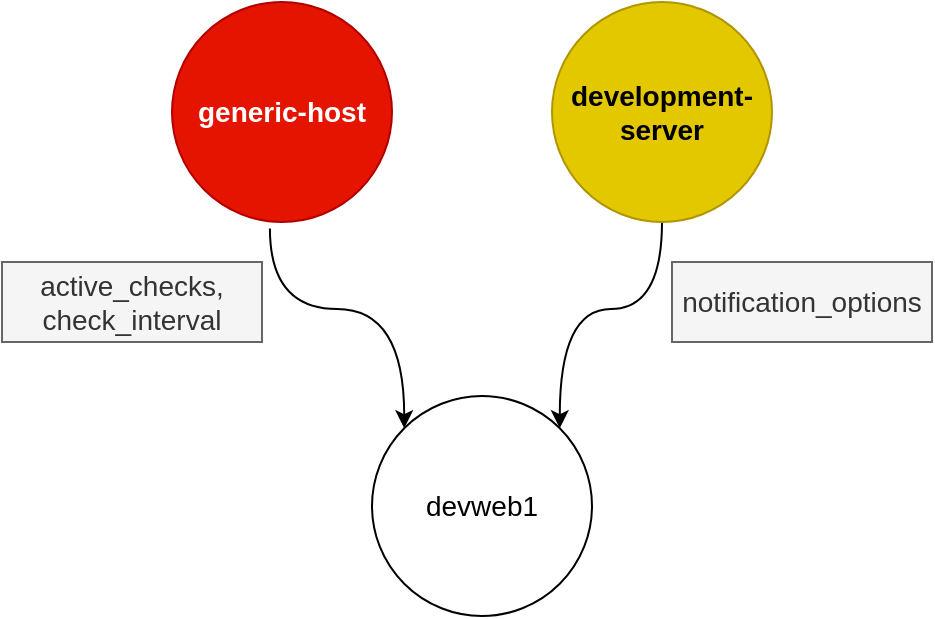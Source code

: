 <mxfile version="25.0.2">
  <diagram name="Seite-1" id="rNsdxIkiqMeCB4t6qaDR">
    <mxGraphModel dx="2074" dy="1196" grid="1" gridSize="10" guides="1" tooltips="1" connect="1" arrows="1" fold="1" page="1" pageScale="1" pageWidth="1169" pageHeight="1654" math="0" shadow="0">
      <root>
        <mxCell id="0" />
        <mxCell id="1" parent="0" />
        <mxCell id="amHdWMX3TkzkMY_308Di-1" value="&lt;font style=&quot;font-size: 14px;&quot;&gt;devweb1&lt;/font&gt;" style="ellipse;whiteSpace=wrap;html=1;aspect=fixed;" parent="1" vertex="1">
          <mxGeometry x="475" y="487" width="110" height="110" as="geometry" />
        </mxCell>
        <mxCell id="amHdWMX3TkzkMY_308Di-2" style="edgeStyle=orthogonalEdgeStyle;rounded=0;orthogonalLoop=1;jettySize=auto;html=1;entryX=0;entryY=0;entryDx=0;entryDy=0;elbow=vertical;curved=1;exitX=0.445;exitY=1.03;exitDx=0;exitDy=0;exitPerimeter=0;" parent="1" source="amHdWMX3TkzkMY_308Di-3" target="amHdWMX3TkzkMY_308Di-1" edge="1">
          <mxGeometry relative="1" as="geometry">
            <mxPoint x="265" y="510" as="sourcePoint" />
          </mxGeometry>
        </mxCell>
        <mxCell id="amHdWMX3TkzkMY_308Di-3" value="&lt;font style=&quot;font-size: 14px;&quot;&gt;&lt;b&gt;generic-host&lt;/b&gt;&lt;/font&gt;" style="ellipse;whiteSpace=wrap;html=1;aspect=fixed;fillColor=#e51400;strokeColor=#B20000;fontColor=#ffffff;" parent="1" vertex="1">
          <mxGeometry x="375" y="290" width="110" height="110" as="geometry" />
        </mxCell>
        <mxCell id="amHdWMX3TkzkMY_308Di-4" style="edgeStyle=orthogonalEdgeStyle;rounded=0;orthogonalLoop=1;jettySize=auto;html=1;entryX=1;entryY=0;entryDx=0;entryDy=0;curved=1;exitX=0.5;exitY=1;exitDx=0;exitDy=0;" parent="1" source="amHdWMX3TkzkMY_308Di-5" target="amHdWMX3TkzkMY_308Di-1" edge="1">
          <mxGeometry relative="1" as="geometry" />
        </mxCell>
        <mxCell id="amHdWMX3TkzkMY_308Di-5" value="&lt;font style=&quot;font-size: 14px;&quot;&gt;&lt;b&gt;development-server&lt;/b&gt;&lt;/font&gt;" style="ellipse;whiteSpace=wrap;html=1;aspect=fixed;fillColor=#e3c800;strokeColor=#B09500;fontColor=#000000;" parent="1" vertex="1">
          <mxGeometry x="565" y="290" width="110" height="110" as="geometry" />
        </mxCell>
        <mxCell id="amHdWMX3TkzkMY_308Di-6" value="&lt;font style=&quot;font-size: 14px;&quot;&gt;notification_options&lt;/font&gt;" style="rounded=0;whiteSpace=wrap;html=1;fillColor=#f5f5f5;fontColor=#333333;strokeColor=#666666;" parent="1" vertex="1">
          <mxGeometry x="625" y="420" width="130" height="40" as="geometry" />
        </mxCell>
        <mxCell id="amHdWMX3TkzkMY_308Di-7" value="&lt;font style=&quot;font-size: 14px;&quot;&gt;active_checks,&lt;/font&gt;&lt;div&gt;&lt;font style=&quot;font-size: 14px;&quot;&gt;check_interval&lt;/font&gt;&lt;/div&gt;" style="rounded=0;whiteSpace=wrap;html=1;fillColor=#f5f5f5;fontColor=#333333;strokeColor=#666666;" parent="1" vertex="1">
          <mxGeometry x="290" y="420" width="130" height="40" as="geometry" />
        </mxCell>
      </root>
    </mxGraphModel>
  </diagram>
</mxfile>

